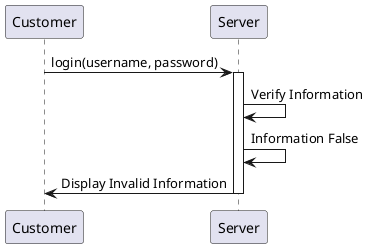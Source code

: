 @startuml
Customer -> Server : login(username, password)
activate Server
Server -> Server : Verify Information
Server -> Server : Information False
Server -> Customer : Display Invalid Information
deactivate Server
@enduml